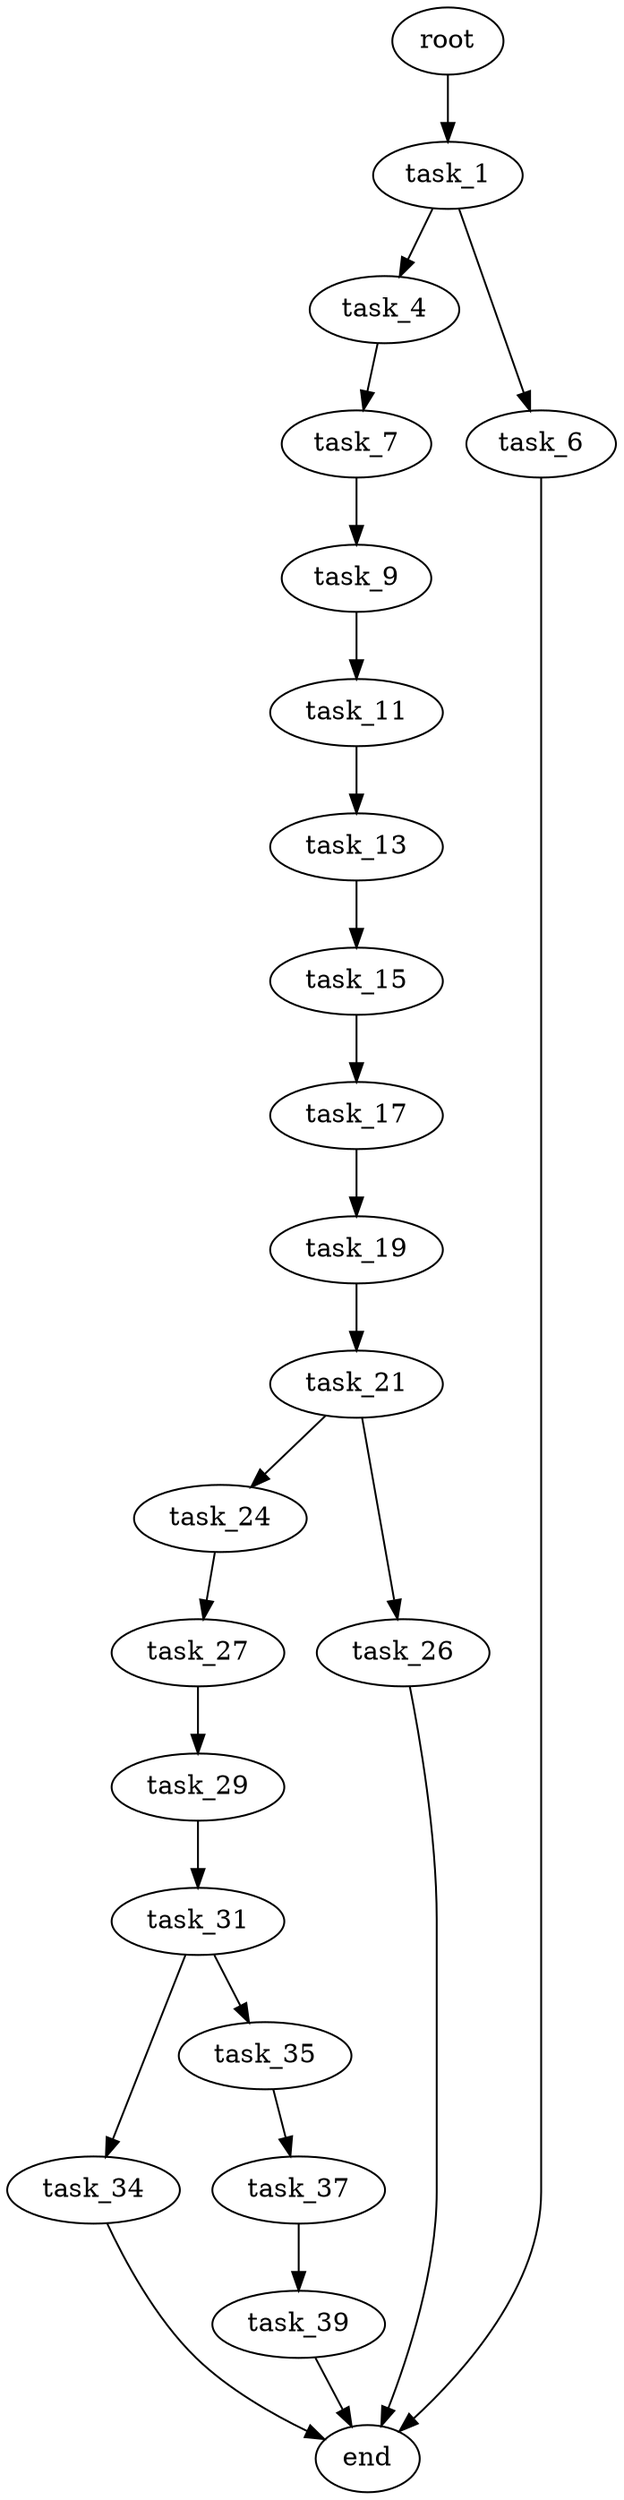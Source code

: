 digraph G {
  root [size="0.000000"];
  task_1 [size="162915183168.000000"];
  task_4 [size="549755813888.000000"];
  task_6 [size="3109222089.000000"];
  task_7 [size="1896288141.000000"];
  end [size="0.000000"];
  task_9 [size="148039805343.000000"];
  task_11 [size="20796865012.000000"];
  task_13 [size="8589934592.000000"];
  task_15 [size="812531241412.000000"];
  task_17 [size="368293445632.000000"];
  task_19 [size="134217728000.000000"];
  task_21 [size="10756978384.000000"];
  task_24 [size="549755813888.000000"];
  task_26 [size="1505034636.000000"];
  task_27 [size="467440135811.000000"];
  task_29 [size="782757789696.000000"];
  task_31 [size="19259826187.000000"];
  task_34 [size="231928233984.000000"];
  task_35 [size="53500719306.000000"];
  task_37 [size="549755813888.000000"];
  task_39 [size="491021846439.000000"];

  root -> task_1 [size="1.000000"];
  task_1 -> task_4 [size="134217728.000000"];
  task_1 -> task_6 [size="134217728.000000"];
  task_4 -> task_7 [size="536870912.000000"];
  task_6 -> end [size="1.000000"];
  task_7 -> task_9 [size="75497472.000000"];
  task_9 -> task_11 [size="209715200.000000"];
  task_11 -> task_13 [size="411041792.000000"];
  task_13 -> task_15 [size="33554432.000000"];
  task_15 -> task_17 [size="679477248.000000"];
  task_17 -> task_19 [size="411041792.000000"];
  task_19 -> task_21 [size="209715200.000000"];
  task_21 -> task_24 [size="838860800.000000"];
  task_21 -> task_26 [size="838860800.000000"];
  task_24 -> task_27 [size="536870912.000000"];
  task_26 -> end [size="1.000000"];
  task_27 -> task_29 [size="679477248.000000"];
  task_29 -> task_31 [size="679477248.000000"];
  task_31 -> task_34 [size="33554432.000000"];
  task_31 -> task_35 [size="33554432.000000"];
  task_34 -> end [size="1.000000"];
  task_35 -> task_37 [size="838860800.000000"];
  task_37 -> task_39 [size="536870912.000000"];
  task_39 -> end [size="1.000000"];
}
